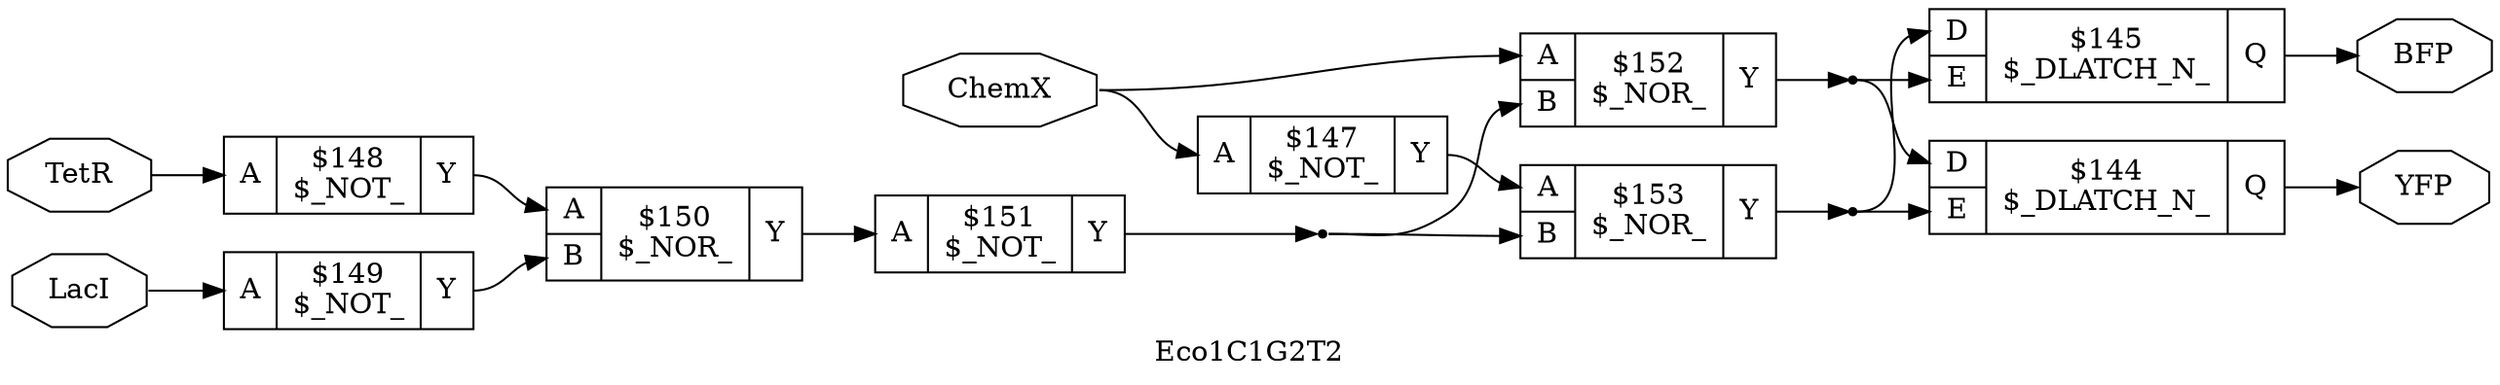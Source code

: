 digraph "Eco1C1G2T2" {
label="Eco1C1G2T2";
rankdir="LR";
remincross=true;
n8 [ shape=octagon, label="BFP", color="black", fontcolor="black"];
n9 [ shape=octagon, label="ChemX", color="black", fontcolor="black"];
n10 [ shape=octagon, label="LacI", color="black", fontcolor="black"];
n11 [ shape=octagon, label="TetR", color="black", fontcolor="black"];
n12 [ shape=octagon, label="YFP", color="black", fontcolor="black"];
c15 [ shape=record, label="{{<p13> A}|$147\n$_NOT_|{<p14> Y}}",  ];
c16 [ shape=record, label="{{<p13> A}|$148\n$_NOT_|{<p14> Y}}",  ];
c17 [ shape=record, label="{{<p13> A}|$149\n$_NOT_|{<p14> Y}}",  ];
c19 [ shape=record, label="{{<p13> A|<p18> B}|$150\n$_NOR_|{<p14> Y}}",  ];
c20 [ shape=record, label="{{<p13> A}|$151\n$_NOT_|{<p14> Y}}",  ];
c21 [ shape=record, label="{{<p13> A|<p18> B}|$152\n$_NOR_|{<p14> Y}}",  ];
c22 [ shape=record, label="{{<p13> A|<p18> B}|$153\n$_NOR_|{<p14> Y}}",  ];
c26 [ shape=record, label="{{<p23> D|<p24> E}|$144\n$_DLATCH_N_|{<p25> Q}}",  ];
c27 [ shape=record, label="{{<p23> D|<p24> E}|$145\n$_DLATCH_N_|{<p25> Q}}",  ];
n1 [ shape=point ];
c22:p14:e -> n1:w [color="black", fontcolor="black", label=""];
n1:e -> c26:p24:w [color="black", fontcolor="black", label=""];
n1:e -> c27:p23:w [color="black", fontcolor="black", label=""];
n10:e -> c17:p13:w [color="black", fontcolor="black", label=""];
n11:e -> c16:p13:w [color="black", fontcolor="black", label=""];
c26:p25:e -> n12:w [color="black", fontcolor="black", label=""];
n2 [ shape=point ];
c21:p14:e -> n2:w [color="black", fontcolor="black", label=""];
n2:e -> c26:p23:w [color="black", fontcolor="black", label=""];
n2:e -> c27:p24:w [color="black", fontcolor="black", label=""];
c19:p14:e -> c20:p13:w [color="black", fontcolor="black", label=""];
n4 [ shape=point ];
c20:p14:e -> n4:w [color="black", fontcolor="black", label=""];
n4:e -> c21:p18:w [color="black", fontcolor="black", label=""];
n4:e -> c22:p18:w [color="black", fontcolor="black", label=""];
c15:p14:e -> c22:p13:w [color="black", fontcolor="black", label=""];
c16:p14:e -> c19:p13:w [color="black", fontcolor="black", label=""];
c17:p14:e -> c19:p18:w [color="black", fontcolor="black", label=""];
c27:p25:e -> n8:w [color="black", fontcolor="black", label=""];
n9:e -> c15:p13:w [color="black", fontcolor="black", label=""];
n9:e -> c21:p13:w [color="black", fontcolor="black", label=""];
}
